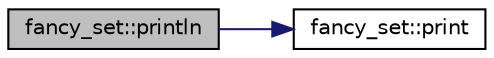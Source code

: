 digraph "fancy_set::println"
{
  edge [fontname="Helvetica",fontsize="10",labelfontname="Helvetica",labelfontsize="10"];
  node [fontname="Helvetica",fontsize="10",shape=record];
  rankdir="LR";
  Node114 [label="fancy_set::println",height=0.2,width=0.4,color="black", fillcolor="grey75", style="filled", fontcolor="black"];
  Node114 -> Node115 [color="midnightblue",fontsize="10",style="solid",fontname="Helvetica"];
  Node115 [label="fancy_set::print",height=0.2,width=0.4,color="black", fillcolor="white", style="filled",URL="$d5/da4/classfancy__set.html#a0dafc0f3a78be4bc77873beafd773387"];
}
